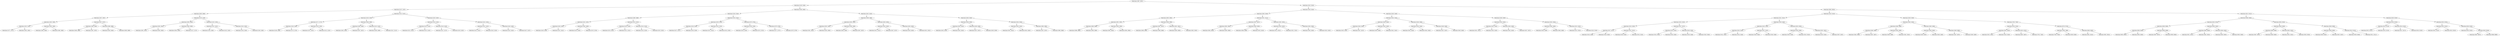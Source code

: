 digraph G{
906047601 [label="Node{data=[2987, 2987]}"]
906047601 -> 1929672927
1929672927 [label="Node{data=[2428, 2428]}"]
1929672927 -> 1359397158
1359397158 [label="Node{data=[2167, 2167]}"]
1359397158 -> 412537740
412537740 [label="Node{data=[2090, 2090]}"]
412537740 -> 665582167
665582167 [label="Node{data=[1967, 1967]}"]
665582167 -> 2008661245
2008661245 [label="Node{data=[1963, 1963]}"]
2008661245 -> 282156253
282156253 [label="Node{data=[1932, 1932]}"]
282156253 -> 1056307192
1056307192 [label="Node{data=[1077, 1077]}"]
282156253 -> 1190452019
1190452019 [label="Node{data=[1962, 1962]}"]
2008661245 -> 2089863492
2089863492 [label="Node{data=[1965, 1965]}"]
2089863492 -> 1723684287
1723684287 [label="Node{data=[1964, 1964]}"]
2089863492 -> 2011575463
2011575463 [label="Node{data=[1966, 1966]}"]
665582167 -> 397100075
397100075 [label="Node{data=[2027, 2027]}"]
397100075 -> 1829463411
1829463411 [label="Node{data=[1990, 1990]}"]
1829463411 -> 1628947904
1628947904 [label="Node{data=[1968, 1968]}"]
1829463411 -> 663918153
663918153 [label="Node{data=[1997, 1997]}"]
397100075 -> 1792345228
1792345228 [label="Node{data=[2088, 2088]}"]
1792345228 -> 1547945048
1547945048 [label="Node{data=[2040, 2040]}"]
1792345228 -> 52769749
52769749 [label="Node{data=[2089, 2089]}"]
412537740 -> 817286438
817286438 [label="Node{data=[2159, 2159]}"]
817286438 -> 1912950488
1912950488 [label="Node{data=[2094, 2094]}"]
1912950488 -> 807810500
807810500 [label="Node{data=[2092, 2092]}"]
807810500 -> 448201614
448201614 [label="Node{data=[2091, 2091]}"]
807810500 -> 476983811
476983811 [label="Node{data=[2093, 2093]}"]
1912950488 -> 1153817816
1153817816 [label="Node{data=[2096, 2096]}"]
1153817816 -> 1171016081
1171016081 [label="Node{data=[2095, 2095]}"]
1153817816 -> 1732610517
1732610517 [label="Node{data=[2127, 2127]}"]
817286438 -> 173424916
173424916 [label="Node{data=[2163, 2163]}"]
173424916 -> 1612677018
1612677018 [label="Node{data=[2161, 2161]}"]
1612677018 -> 1194865353
1194865353 [label="Node{data=[2160, 2160]}"]
1612677018 -> 217579738
217579738 [label="Node{data=[2162, 2162]}"]
173424916 -> 874430128
874430128 [label="Node{data=[2165, 2165]}"]
874430128 -> 795272198
795272198 [label="Node{data=[2164, 2164]}"]
874430128 -> 701379929
701379929 [label="Node{data=[2166, 2166]}"]
1359397158 -> 1711021674
1711021674 [label="Node{data=[2412, 2412]}"]
1711021674 -> 609671003
609671003 [label="Node{data=[2240, 2240]}"]
609671003 -> 1007177987
1007177987 [label="Node{data=[2171, 2171]}"]
1007177987 -> 1681186598
1681186598 [label="Node{data=[2169, 2169]}"]
1681186598 -> 1631486596
1631486596 [label="Node{data=[2168, 2168]}"]
1681186598 -> 1941994999
1941994999 [label="Node{data=[2170, 2170]}"]
1007177987 -> 230599365
230599365 [label="Node{data=[2193, 2193]}"]
230599365 -> 1328646587
1328646587 [label="Node{data=[2187, 2187]}"]
230599365 -> 1510869115
1510869115 [label="Node{data=[2222, 2222]}"]
609671003 -> 718399752
718399752 [label="Node{data=[2408, 2408]}"]
718399752 -> 1388418581
1388418581 [label="Node{data=[2406, 2406]}"]
1388418581 -> 293515687
293515687 [label="Node{data=[2405, 2405]}"]
1388418581 -> 991510051
991510051 [label="Node{data=[2407, 2407]}"]
718399752 -> 514136545
514136545 [label="Node{data=[2410, 2410]}"]
514136545 -> 1082803486
1082803486 [label="Node{data=[2409, 2409]}"]
514136545 -> 605890337
605890337 [label="Node{data=[2411, 2411]}"]
1711021674 -> 1451752871
1451752871 [label="Node{data=[2420, 2420]}"]
1451752871 -> 1616616583
1616616583 [label="Node{data=[2416, 2416]}"]
1616616583 -> 1919649575
1919649575 [label="Node{data=[2414, 2414]}"]
1919649575 -> 1057133156
1057133156 [label="Node{data=[2413, 2413]}"]
1919649575 -> 1451305702
1451305702 [label="Node{data=[2415, 2415]}"]
1616616583 -> 1786919701
1786919701 [label="Node{data=[2418, 2418]}"]
1786919701 -> 1149160413
1149160413 [label="Node{data=[2417, 2417]}"]
1786919701 -> 1866784900
1866784900 [label="Node{data=[2419, 2419]}"]
1451752871 -> 818753936
818753936 [label="Node{data=[2424, 2424]}"]
818753936 -> 1265430031
1265430031 [label="Node{data=[2422, 2422]}"]
1265430031 -> 2046747804
2046747804 [label="Node{data=[2421, 2421]}"]
1265430031 -> 829848551
829848551 [label="Node{data=[2423, 2423]}"]
818753936 -> 1760464360
1760464360 [label="Node{data=[2426, 2426]}"]
1760464360 -> 1155406444
1155406444 [label="Node{data=[2425, 2425]}"]
1760464360 -> 1242225775
1242225775 [label="Node{data=[2427, 2427]}"]
1929672927 -> 1210134410
1210134410 [label="Node{data=[2580, 2580]}"]
1210134410 -> 1413245611
1413245611 [label="Node{data=[2526, 2526]}"]
1413245611 -> 1610942266
1610942266 [label="Node{data=[2488, 2488]}"]
1610942266 -> 2087737073
2087737073 [label="Node{data=[2432, 2432]}"]
2087737073 -> 1030519690
1030519690 [label="Node{data=[2430, 2430]}"]
1030519690 -> 171059134
171059134 [label="Node{data=[2429, 2429]}"]
1030519690 -> 1120324885
1120324885 [label="Node{data=[2431, 2431]}"]
2087737073 -> 1023396962
1023396962 [label="Node{data=[2460, 2460]}"]
1023396962 -> 1645301852
1645301852 [label="Node{data=[2433, 2433]}"]
1023396962 -> 2038793335
2038793335 [label="Node{data=[2470, 2470]}"]
1610942266 -> 232738871
232738871 [label="Node{data=[2522, 2522]}"]
232738871 -> 1333858610
1333858610 [label="Node{data=[2520, 2520]}"]
1333858610 -> 670706478
670706478 [label="Node{data=[2519, 2519]}"]
1333858610 -> 1921627546
1921627546 [label="Node{data=[2521, 2521]}"]
232738871 -> 85990676
85990676 [label="Node{data=[2524, 2524]}"]
85990676 -> 1122997251
1122997251 [label="Node{data=[2523, 2523]}"]
85990676 -> 884634667
884634667 [label="Node{data=[2525, 2525]}"]
1413245611 -> 186659395
186659395 [label="Node{data=[2534, 2534]}"]
186659395 -> 250435214
250435214 [label="Node{data=[2530, 2530]}"]
250435214 -> 807175388
807175388 [label="Node{data=[2528, 2528]}"]
807175388 -> 1474344408
1474344408 [label="Node{data=[2527, 2527]}"]
807175388 -> 1574451021
1574451021 [label="Node{data=[2529, 2529]}"]
250435214 -> 962937694
962937694 [label="Node{data=[2532, 2532]}"]
962937694 -> 1837828810
1837828810 [label="Node{data=[2531, 2531]}"]
962937694 -> 1058487510
1058487510 [label="Node{data=[2533, 2533]}"]
186659395 -> 602478118
602478118 [label="Node{data=[2576, 2576]}"]
602478118 -> 805691062
805691062 [label="Node{data=[2536, 2536]}"]
805691062 -> 99438374
99438374 [label="Node{data=[2535, 2535]}"]
805691062 -> 52044481
52044481 [label="Node{data=[2575, 2575]}"]
602478118 -> 1747537058
1747537058 [label="Node{data=[2578, 2578]}"]
1747537058 -> 1984417663
1984417663 [label="Node{data=[2577, 2577]}"]
1747537058 -> 423373550
423373550 [label="Node{data=[2579, 2579]}"]
1210134410 -> 1264721698
1264721698 [label="Node{data=[2632, 2632]}"]
1264721698 -> 1770788528
1770788528 [label="Node{data=[2588, 2588]}"]
1770788528 -> 569905353
569905353 [label="Node{data=[2584, 2584]}"]
569905353 -> 1508582722
1508582722 [label="Node{data=[2582, 2582]}"]
1508582722 -> 44808786
44808786 [label="Node{data=[2581, 2581]}"]
1508582722 -> 194708769
194708769 [label="Node{data=[2583, 2583]}"]
569905353 -> 1778660035
1778660035 [label="Node{data=[2586, 2586]}"]
1778660035 -> 1791347700
1791347700 [label="Node{data=[2585, 2585]}"]
1778660035 -> 895718868
895718868 [label="Node{data=[2587, 2587]}"]
1770788528 -> 1719811156
1719811156 [label="Node{data=[2628, 2628]}"]
1719811156 -> 760977517
760977517 [label="Node{data=[2626, 2626]}"]
760977517 -> 1770355801
1770355801 [label="Node{data=[2611, 2611]}"]
760977517 -> 1088526728
1088526728 [label="Node{data=[2627, 2627]}"]
1719811156 -> 930508124
930508124 [label="Node{data=[2630, 2630]}"]
930508124 -> 1184830255
1184830255 [label="Node{data=[2629, 2629]}"]
930508124 -> 70965265
70965265 [label="Node{data=[2631, 2631]}"]
1264721698 -> 1213934791
1213934791 [label="Node{data=[2640, 2640]}"]
1213934791 -> 1279505437
1279505437 [label="Node{data=[2636, 2636]}"]
1279505437 -> 1920717009
1920717009 [label="Node{data=[2634, 2634]}"]
1920717009 -> 542340319
542340319 [label="Node{data=[2633, 2633]}"]
1920717009 -> 838813958
838813958 [label="Node{data=[2635, 2635]}"]
1279505437 -> 1615720568
1615720568 [label="Node{data=[2638, 2638]}"]
1615720568 -> 1276926456
1276926456 [label="Node{data=[2637, 2637]}"]
1615720568 -> 2010265896
2010265896 [label="Node{data=[2639, 2639]}"]
1213934791 -> 1018096045
1018096045 [label="Node{data=[2644, 2644]}"]
1018096045 -> 862916720
862916720 [label="Node{data=[2642, 2642]}"]
862916720 -> 496131196
496131196 [label="Node{data=[2641, 2641]}"]
862916720 -> 2079276447
2079276447 [label="Node{data=[2643, 2643]}"]
1018096045 -> 809980110
809980110 [label="Node{data=[2985, 2985]}"]
809980110 -> 2078288422
2078288422 [label="Node{data=[2937, 2937]}"]
809980110 -> 1948182682
1948182682 [label="Node{data=[2986, 2986]}"]
906047601 -> 1981755459
1981755459 [label="Node{data=[3525, 3525]}"]
1981755459 -> 2094321518
2094321518 [label="Node{data=[3434, 3434]}"]
2094321518 -> 102726600
102726600 [label="Node{data=[3003, 3003]}"]
102726600 -> 88476073
88476073 [label="Node{data=[2995, 2995]}"]
88476073 -> 181709930
181709930 [label="Node{data=[2991, 2991]}"]
181709930 -> 1344384481
1344384481 [label="Node{data=[2989, 2989]}"]
1344384481 -> 765283606
765283606 [label="Node{data=[2988, 2988]}"]
1344384481 -> 404951629
404951629 [label="Node{data=[2990, 2990]}"]
181709930 -> 935025375
935025375 [label="Node{data=[2993, 2993]}"]
935025375 -> 1781053292
1781053292 [label="Node{data=[2992, 2992]}"]
935025375 -> 765108930
765108930 [label="Node{data=[2994, 2994]}"]
88476073 -> 757824582
757824582 [label="Node{data=[2999, 2999]}"]
757824582 -> 1084991134
1084991134 [label="Node{data=[2997, 2997]}"]
1084991134 -> 1872226864
1872226864 [label="Node{data=[2996, 2996]}"]
1084991134 -> 392415666
392415666 [label="Node{data=[2998, 2998]}"]
757824582 -> 1633443412
1633443412 [label="Node{data=[3001, 3001]}"]
1633443412 -> 2094963639
2094963639 [label="Node{data=[3000, 3000]}"]
1633443412 -> 742930550
742930550 [label="Node{data=[3002, 3002]}"]
102726600 -> 636439060
636439060 [label="Node{data=[3011, 3011]}"]
636439060 -> 650251779
650251779 [label="Node{data=[3007, 3007]}"]
650251779 -> 776546895
776546895 [label="Node{data=[3005, 3005]}"]
776546895 -> 1135557752
1135557752 [label="Node{data=[3004, 3004]}"]
776546895 -> 483357171
483357171 [label="Node{data=[3006, 3006]}"]
650251779 -> 709613183
709613183 [label="Node{data=[3009, 3009]}"]
709613183 -> 1303878187
1303878187 [label="Node{data=[3008, 3008]}"]
709613183 -> 2000761625
2000761625 [label="Node{data=[3010, 3010]}"]
636439060 -> 275158251
275158251 [label="Node{data=[3392, 3392]}"]
275158251 -> 1693073590
1693073590 [label="Node{data=[3020, 3020]}"]
1693073590 -> 368961730
368961730 [label="Node{data=[3012, 3012]}"]
1693073590 -> 1801111711
1801111711 [label="Node{data=[3351, 3351]}"]
275158251 -> 1337968851
1337968851 [label="Node{data=[3394, 3394]}"]
1337968851 -> 2036784738
2036784738 [label="Node{data=[3393, 3393]}"]
1337968851 -> 52925044
52925044 [label="Node{data=[3433, 3433]}"]
2094321518 -> 1048882367
1048882367 [label="Node{data=[3450, 3450]}"]
1048882367 -> 265028332
265028332 [label="Node{data=[3442, 3442]}"]
265028332 -> 1075202233
1075202233 [label="Node{data=[3438, 3438]}"]
1075202233 -> 2132662013
2132662013 [label="Node{data=[3436, 3436]}"]
2132662013 -> 1692888309
1692888309 [label="Node{data=[3435, 3435]}"]
2132662013 -> 198433255
198433255 [label="Node{data=[3437, 3437]}"]
1075202233 -> 2045909924
2045909924 [label="Node{data=[3440, 3440]}"]
2045909924 -> 1758040153
1758040153 [label="Node{data=[3439, 3439]}"]
2045909924 -> 924244337
924244337 [label="Node{data=[3441, 3441]}"]
265028332 -> 572465813
572465813 [label="Node{data=[3446, 3446]}"]
572465813 -> 1264136777
1264136777 [label="Node{data=[3444, 3444]}"]
1264136777 -> 1865820195
1865820195 [label="Node{data=[3443, 3443]}"]
1264136777 -> 1852484069
1852484069 [label="Node{data=[3445, 3445]}"]
572465813 -> 901395767
901395767 [label="Node{data=[3448, 3448]}"]
901395767 -> 938705587
938705587 [label="Node{data=[3447, 3447]}"]
901395767 -> 1767560030
1767560030 [label="Node{data=[3449, 3449]}"]
1048882367 -> 1388608017
1388608017 [label="Node{data=[3458, 3458]}"]
1388608017 -> 909377267
909377267 [label="Node{data=[3454, 3454]}"]
909377267 -> 503186588
503186588 [label="Node{data=[3452, 3452]}"]
503186588 -> 578937950
578937950 [label="Node{data=[3451, 3451]}"]
503186588 -> 1399068397
1399068397 [label="Node{data=[3453, 3453]}"]
909377267 -> 2047458836
2047458836 [label="Node{data=[3456, 3456]}"]
2047458836 -> 389979949
389979949 [label="Node{data=[3455, 3455]}"]
2047458836 -> 976235136
976235136 [label="Node{data=[3457, 3457]}"]
1388608017 -> 1234210901
1234210901 [label="Node{data=[3504, 3504]}"]
1234210901 -> 2128506477
2128506477 [label="Node{data=[3460, 3460]}"]
2128506477 -> 502944108
502944108 [label="Node{data=[3459, 3459]}"]
2128506477 -> 648350841
648350841 [label="Node{data=[3496, 3496]}"]
1234210901 -> 1811559104
1811559104 [label="Node{data=[3523, 3523]}"]
1811559104 -> 1725596884
1725596884 [label="Node{data=[3522, 3522]}"]
1811559104 -> 702859346
702859346 [label="Node{data=[3524, 3524]}"]
1981755459 -> 665636819
665636819 [label="Node{data=[9002, 9002]}"]
665636819 -> 502957524
502957524 [label="Node{data=[5423, 5423]}"]
502957524 -> 800345755
800345755 [label="Node{data=[3541, 3541]}"]
800345755 -> 538817895
538817895 [label="Node{data=[3533, 3533]}"]
538817895 -> 1628320992
1628320992 [label="Node{data=[3529, 3529]}"]
1628320992 -> 680778032
680778032 [label="Node{data=[3527, 3527]}"]
680778032 -> 635345455
635345455 [label="Node{data=[3526, 3526]}"]
680778032 -> 1755686270
1755686270 [label="Node{data=[3528, 3528]}"]
1628320992 -> 2023499198
2023499198 [label="Node{data=[3531, 3531]}"]
2023499198 -> 1324362180
1324362180 [label="Node{data=[3530, 3530]}"]
2023499198 -> 523161047
523161047 [label="Node{data=[3532, 3532]}"]
538817895 -> 1516569881
1516569881 [label="Node{data=[3537, 3537]}"]
1516569881 -> 1129146942
1129146942 [label="Node{data=[3535, 3535]}"]
1129146942 -> 205309338
205309338 [label="Node{data=[3534, 3534]}"]
1129146942 -> 1704325567
1704325567 [label="Node{data=[3536, 3536]}"]
1516569881 -> 397045209
397045209 [label="Node{data=[3539, 3539]}"]
397045209 -> 1058994568
1058994568 [label="Node{data=[3538, 3538]}"]
397045209 -> 1441070052
1441070052 [label="Node{data=[3540, 3540]}"]
800345755 -> 532082926
532082926 [label="Node{data=[3549, 3549]}"]
532082926 -> 1538687588
1538687588 [label="Node{data=[3545, 3545]}"]
1538687588 -> 330097187
330097187 [label="Node{data=[3543, 3543]}"]
330097187 -> 1634013289
1634013289 [label="Node{data=[3542, 3542]}"]
330097187 -> 1232907563
1232907563 [label="Node{data=[3544, 3544]}"]
1538687588 -> 641115074
641115074 [label="Node{data=[3547, 3547]}"]
641115074 -> 1384116445
1384116445 [label="Node{data=[3546, 3546]}"]
641115074 -> 466633891
466633891 [label="Node{data=[3548, 3548]}"]
532082926 -> 929670919
929670919 [label="Node{data=[5020, 5020]}"]
929670919 -> 609364635
609364635 [label="Node{data=[3558, 3558]}"]
609364635 -> 151445460
151445460 [label="Node{data=[3550, 3550]}"]
609364635 -> 275412747
275412747 [label="Node{data=[5010, 5010]}"]
929670919 -> 1791077278
1791077278 [label="Node{data=[5381, 5381]}"]
1791077278 -> 1609716399
1609716399 [label="Node{data=[5330, 5330]}"]
1791077278 -> 1614143226
1614143226 [label="Node{data=[5387, 5387]}"]
502957524 -> 589574104
589574104 [label="Node{data=[5500, 5500]}"]
589574104 -> 1155464569
1155464569 [label="Node{data=[5492, 5492]}"]
1155464569 -> 158640231
158640231 [label="Node{data=[5488, 5488]}"]
158640231 -> 1199072701
1199072701 [label="Node{data=[5486, 5486]}"]
1199072701 -> 1168164965
1168164965 [label="Node{data=[5484, 5484]}"]
1199072701 -> 1990639773
1990639773 [label="Node{data=[5487, 5487]}"]
158640231 -> 1513974206
1513974206 [label="Node{data=[5490, 5490]}"]
1513974206 -> 1584179913
1584179913 [label="Node{data=[5489, 5489]}"]
1513974206 -> 499954305
499954305 [label="Node{data=[5491, 5491]}"]
1155464569 -> 1563306893
1563306893 [label="Node{data=[5496, 5496]}"]
1563306893 -> 1819269391
1819269391 [label="Node{data=[5494, 5494]}"]
1819269391 -> 1475222697
1475222697 [label="Node{data=[5493, 5493]}"]
1819269391 -> 793703535
793703535 [label="Node{data=[5495, 5495]}"]
1563306893 -> 59822152
59822152 [label="Node{data=[5498, 5498]}"]
59822152 -> 296081044
296081044 [label="Node{data=[5497, 5497]}"]
59822152 -> 914987869
914987869 [label="Node{data=[5499, 5499]}"]
589574104 -> 1857875055
1857875055 [label="Node{data=[7603, 7603]}"]
1857875055 -> 1798005600
1798005600 [label="Node{data=[5554, 5554]}"]
1798005600 -> 1418009063
1418009063 [label="Node{data=[5502, 5502]}"]
1418009063 -> 774648665
774648665 [label="Node{data=[5501, 5501]}"]
1418009063 -> 662334823
662334823 [label="Node{data=[5526, 5526]}"]
1798005600 -> 402274955
402274955 [label="Node{data=[6525, 6525]}"]
402274955 -> 1808548786
1808548786 [label="Node{data=[6487, 6487]}"]
402274955 -> 615846761
615846761 [label="Node{data=[7592, 7592]}"]
1857875055 -> 1347441613
1347441613 [label="Node{data=[8743, 8743]}"]
1347441613 -> 372770094
372770094 [label="Node{data=[7899, 7899]}"]
372770094 -> 526390664
526390664 [label="Node{data=[7604, 7604]}"]
372770094 -> 331506518
331506518 [label="Node{data=[8208, 8208]}"]
1347441613 -> 1096713432
1096713432 [label="Node{data=[9000, 9000]}"]
1096713432 -> 387578024
387578024 [label="Node{data=[8812, 8812]}"]
1096713432 -> 147485590
147485590 [label="Node{data=[9001, 9001]}"]
665636819 -> 143812874
143812874 [label="Node{data=[9512, 9512]}"]
143812874 -> 1038046340
1038046340 [label="Node{data=[9496, 9496]}"]
1038046340 -> 1700476719
1700476719 [label="Node{data=[9010, 9010]}"]
1700476719 -> 1054256849
1054256849 [label="Node{data=[9006, 9006]}"]
1054256849 -> 630676024
630676024 [label="Node{data=[9004, 9004]}"]
630676024 -> 1647006074
1647006074 [label="Node{data=[9003, 9003]}"]
630676024 -> 1584783455
1584783455 [label="Node{data=[9005, 9005]}"]
1054256849 -> 1440640358
1440640358 [label="Node{data=[9008, 9008]}"]
1440640358 -> 1242020735
1242020735 [label="Node{data=[9007, 9007]}"]
1440640358 -> 1914667972
1914667972 [label="Node{data=[9009, 9009]}"]
1700476719 -> 60416704
60416704 [label="Node{data=[9492, 9492]}"]
60416704 -> 629807752
629807752 [label="Node{data=[9483, 9483]}"]
629807752 -> 1386316037
1386316037 [label="Node{data=[9011, 9011]}"]
629807752 -> 1546533174
1546533174 [label="Node{data=[9491, 9491]}"]
60416704 -> 283991953
283991953 [label="Node{data=[9494, 9494]}"]
283991953 -> 1707497822
1707497822 [label="Node{data=[9493, 9493]}"]
283991953 -> 1001477450
1001477450 [label="Node{data=[9495, 9495]}"]
1038046340 -> 377171075
377171075 [label="Node{data=[9504, 9504]}"]
377171075 -> 1813051402
1813051402 [label="Node{data=[9500, 9500]}"]
1813051402 -> 994787455
994787455 [label="Node{data=[9498, 9498]}"]
994787455 -> 174147929
174147929 [label="Node{data=[9497, 9497]}"]
994787455 -> 1160868770
1160868770 [label="Node{data=[9499, 9499]}"]
1813051402 -> 780800934
780800934 [label="Node{data=[9502, 9502]}"]
780800934 -> 1327756976
1327756976 [label="Node{data=[9501, 9501]}"]
780800934 -> 1334334860
1334334860 [label="Node{data=[9503, 9503]}"]
377171075 -> 23757756
23757756 [label="Node{data=[9508, 9508]}"]
23757756 -> 2139334420
2139334420 [label="Node{data=[9506, 9506]}"]
2139334420 -> 793069602
793069602 [label="Node{data=[9505, 9505]}"]
2139334420 -> 585915507
585915507 [label="Node{data=[9507, 9507]}"]
23757756 -> 2001624305
2001624305 [label="Node{data=[9510, 9510]}"]
2001624305 -> 362278411
362278411 [label="Node{data=[9509, 9509]}"]
2001624305 -> 278311107
278311107 [label="Node{data=[9511, 9511]}"]
143812874 -> 1348041062
1348041062 [label="Node{data=[9520, 9520]}"]
1348041062 -> 1442127432
1442127432 [label="Node{data=[9516, 9516]}"]
1442127432 -> 2142786891
2142786891 [label="Node{data=[9514, 9514]}"]
2142786891 -> 1510859479
1510859479 [label="Node{data=[9513, 9513]}"]
2142786891 -> 1099178681
1099178681 [label="Node{data=[9515, 9515]}"]
1442127432 -> 1023304607
1023304607 [label="Node{data=[9518, 9518]}"]
1023304607 -> 22113094
22113094 [label="Node{data=[9517, 9517]}"]
1023304607 -> 889137889
889137889 [label="Node{data=[9519, 9519]}"]
1348041062 -> 1418610477
1418610477 [label="Node{data=[9524, 9524]}"]
1418610477 -> 455292088
455292088 [label="Node{data=[9522, 9522]}"]
455292088 -> 295856065
295856065 [label="Node{data=[9521, 9521]}"]
455292088 -> 1548222262
1548222262 [label="Node{data=[9523, 9523]}"]
1418610477 -> 2060876988
2060876988 [label="Node{data=[9526, 9526]}"]
2060876988 -> 2018644394
2018644394 [label="Node{data=[9525, 9525]}"]
2060876988 -> 2051865870
2051865870 [label="Node{data=[9819, 9819]}"]
2051865870 -> 420545342
420545342 [label="Node{data=[9667, 9667]}"]
2051865870 -> 1349238588
1349238588 [label="Node{data=[9968, 9968]}"]
}